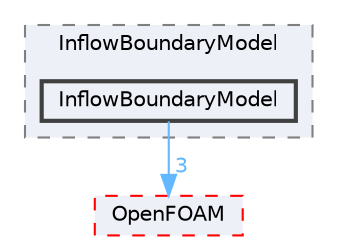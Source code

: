 digraph "src/lagrangian/DSMC/submodels/InflowBoundaryModel/InflowBoundaryModel"
{
 // LATEX_PDF_SIZE
  bgcolor="transparent";
  edge [fontname=Helvetica,fontsize=10,labelfontname=Helvetica,labelfontsize=10];
  node [fontname=Helvetica,fontsize=10,shape=box,height=0.2,width=0.4];
  compound=true
  subgraph clusterdir_2033f01dbb0ef26f5fa09669b575622a {
    graph [ bgcolor="#edf0f7", pencolor="grey50", label="InflowBoundaryModel", fontname=Helvetica,fontsize=10 style="filled,dashed", URL="dir_2033f01dbb0ef26f5fa09669b575622a.html",tooltip=""]
  dir_c263f970eee0173231f5c7eabb3f89f3 [label="InflowBoundaryModel", fillcolor="#edf0f7", color="grey25", style="filled,bold", URL="dir_c263f970eee0173231f5c7eabb3f89f3.html",tooltip=""];
  }
  dir_c5473ff19b20e6ec4dfe5c310b3778a8 [label="OpenFOAM", fillcolor="#edf0f7", color="red", style="filled,dashed", URL="dir_c5473ff19b20e6ec4dfe5c310b3778a8.html",tooltip=""];
  dir_c263f970eee0173231f5c7eabb3f89f3->dir_c5473ff19b20e6ec4dfe5c310b3778a8 [headlabel="3", labeldistance=1.5 headhref="dir_001847_002695.html" href="dir_001847_002695.html" color="steelblue1" fontcolor="steelblue1"];
}
